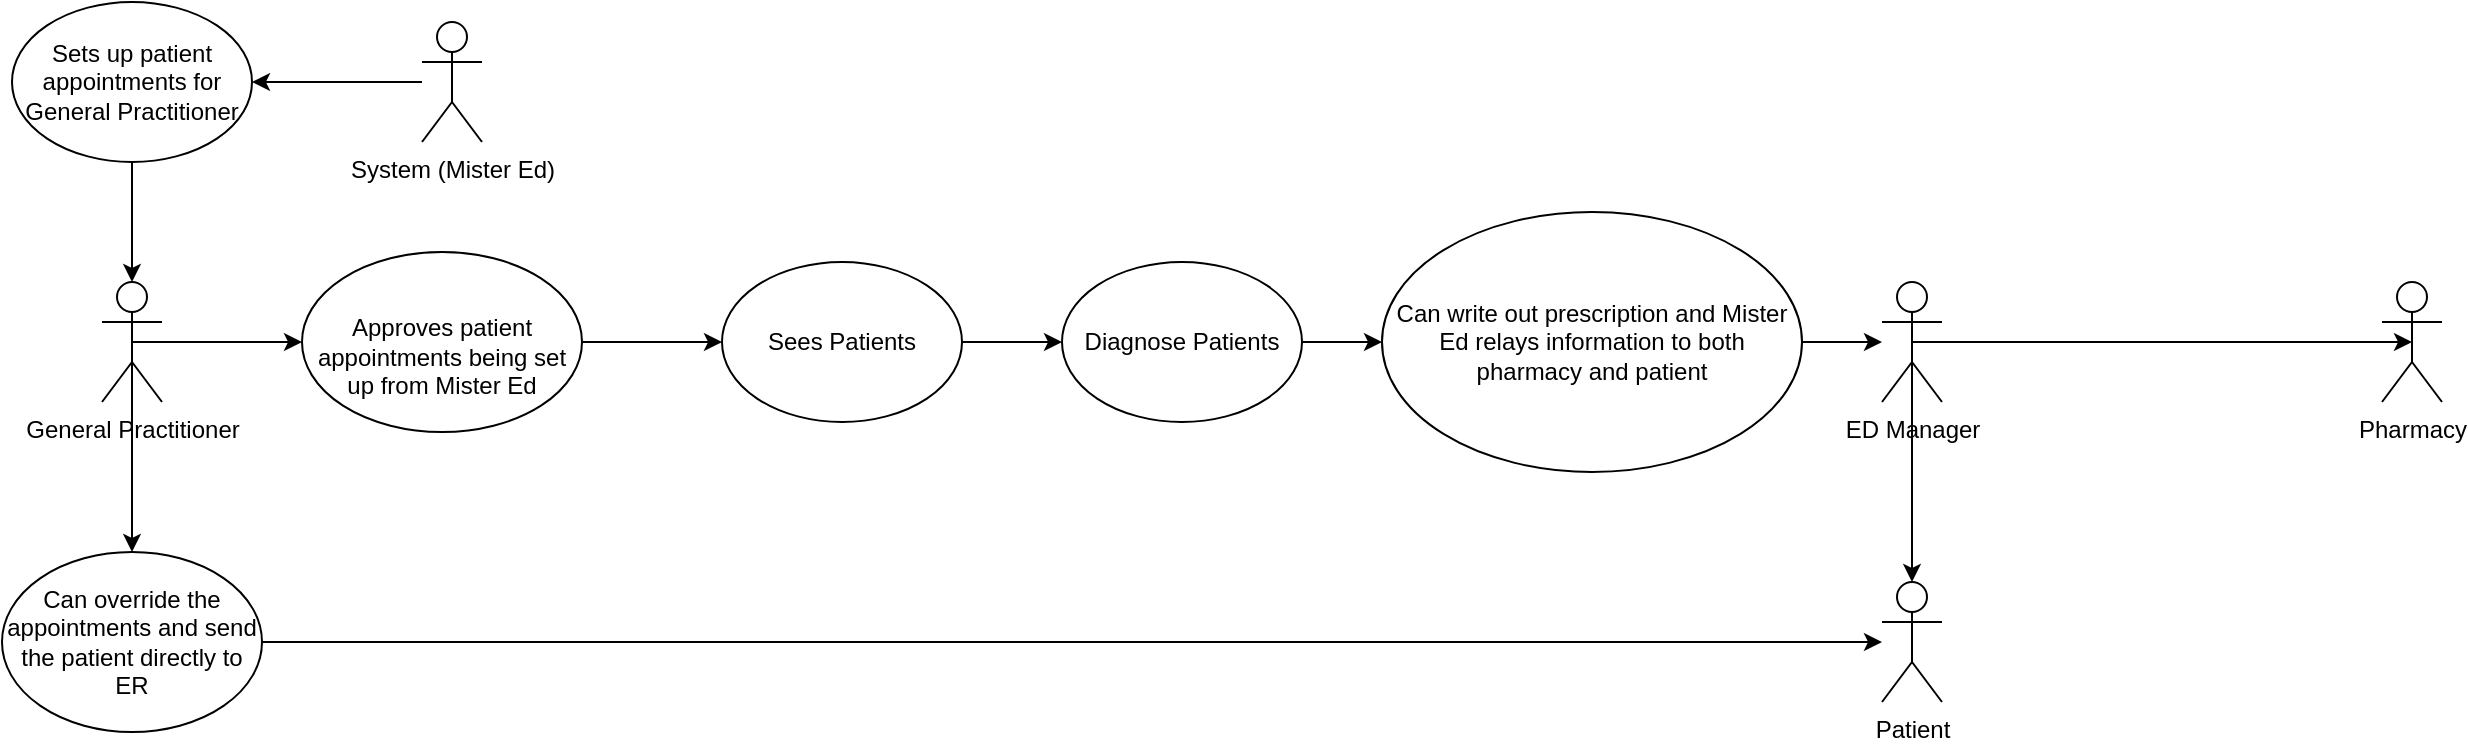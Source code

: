 <mxfile version="24.7.16">
  <diagram name="Page-1" id="zQgdx6gdwZZkz5qt_Ua5">
    <mxGraphModel dx="1784" dy="539" grid="1" gridSize="10" guides="1" tooltips="1" connect="1" arrows="1" fold="1" page="1" pageScale="1" pageWidth="850" pageHeight="1100" math="0" shadow="0">
      <root>
        <mxCell id="0" />
        <mxCell id="1" parent="0" />
        <mxCell id="afm0MhG2RPLh9kl4LAHP-32" style="edgeStyle=orthogonalEdgeStyle;rounded=0;orthogonalLoop=1;jettySize=auto;html=1;exitX=0.5;exitY=0.5;exitDx=0;exitDy=0;exitPerimeter=0;entryX=0;entryY=0.5;entryDx=0;entryDy=0;" parent="1" source="afm0MhG2RPLh9kl4LAHP-1" target="afm0MhG2RPLh9kl4LAHP-31" edge="1">
          <mxGeometry relative="1" as="geometry" />
        </mxCell>
        <mxCell id="afm0MhG2RPLh9kl4LAHP-35" style="edgeStyle=orthogonalEdgeStyle;rounded=0;orthogonalLoop=1;jettySize=auto;html=1;exitX=0.5;exitY=0.5;exitDx=0;exitDy=0;exitPerimeter=0;entryX=0.5;entryY=0;entryDx=0;entryDy=0;" parent="1" source="afm0MhG2RPLh9kl4LAHP-1" target="afm0MhG2RPLh9kl4LAHP-9" edge="1">
          <mxGeometry relative="1" as="geometry" />
        </mxCell>
        <mxCell id="afm0MhG2RPLh9kl4LAHP-1" value="General Practitioner" style="shape=umlActor;verticalLabelPosition=bottom;verticalAlign=top;html=1;outlineConnect=0;" parent="1" vertex="1">
          <mxGeometry x="-340" y="560" width="30" height="60" as="geometry" />
        </mxCell>
        <mxCell id="c5CrnKEYV5SDfYjA_wCa-8" style="edgeStyle=orthogonalEdgeStyle;rounded=0;orthogonalLoop=1;jettySize=auto;html=1;exitX=0.5;exitY=0.5;exitDx=0;exitDy=0;exitPerimeter=0;" edge="1" parent="1" source="afm0MhG2RPLh9kl4LAHP-2" target="afm0MhG2RPLh9kl4LAHP-5">
          <mxGeometry relative="1" as="geometry" />
        </mxCell>
        <mxCell id="afm0MhG2RPLh9kl4LAHP-2" value="ED Manager" style="shape=umlActor;verticalLabelPosition=bottom;verticalAlign=top;html=1;outlineConnect=0;" parent="1" vertex="1">
          <mxGeometry x="550" y="560" width="30" height="60" as="geometry" />
        </mxCell>
        <mxCell id="afm0MhG2RPLh9kl4LAHP-5" value="Patient" style="shape=umlActor;verticalLabelPosition=bottom;verticalAlign=top;html=1;outlineConnect=0;" parent="1" vertex="1">
          <mxGeometry x="550" y="710" width="30" height="60" as="geometry" />
        </mxCell>
        <mxCell id="afm0MhG2RPLh9kl4LAHP-15" style="edgeStyle=orthogonalEdgeStyle;rounded=0;orthogonalLoop=1;jettySize=auto;html=1;exitX=1;exitY=0.5;exitDx=0;exitDy=0;entryX=0;entryY=0.5;entryDx=0;entryDy=0;" parent="1" source="afm0MhG2RPLh9kl4LAHP-7" target="afm0MhG2RPLh9kl4LAHP-8" edge="1">
          <mxGeometry relative="1" as="geometry" />
        </mxCell>
        <mxCell id="afm0MhG2RPLh9kl4LAHP-7" value="Sees Patients" style="ellipse;whiteSpace=wrap;html=1;" parent="1" vertex="1">
          <mxGeometry x="-30" y="550" width="120" height="80" as="geometry" />
        </mxCell>
        <mxCell id="afm0MhG2RPLh9kl4LAHP-17" style="edgeStyle=orthogonalEdgeStyle;rounded=0;orthogonalLoop=1;jettySize=auto;html=1;exitX=1;exitY=0.5;exitDx=0;exitDy=0;entryX=0;entryY=0.5;entryDx=0;entryDy=0;" parent="1" source="afm0MhG2RPLh9kl4LAHP-8" target="afm0MhG2RPLh9kl4LAHP-10" edge="1">
          <mxGeometry relative="1" as="geometry" />
        </mxCell>
        <mxCell id="afm0MhG2RPLh9kl4LAHP-8" value="Diagnose Patients" style="ellipse;whiteSpace=wrap;html=1;" parent="1" vertex="1">
          <mxGeometry x="140" y="550" width="120" height="80" as="geometry" />
        </mxCell>
        <mxCell id="afm0MhG2RPLh9kl4LAHP-19" style="edgeStyle=orthogonalEdgeStyle;rounded=0;orthogonalLoop=1;jettySize=auto;html=1;exitX=1;exitY=0.5;exitDx=0;exitDy=0;" parent="1" source="afm0MhG2RPLh9kl4LAHP-9" target="afm0MhG2RPLh9kl4LAHP-5" edge="1">
          <mxGeometry relative="1" as="geometry" />
        </mxCell>
        <mxCell id="afm0MhG2RPLh9kl4LAHP-9" value="Can override the appointments and send the patient directly to ER" style="ellipse;whiteSpace=wrap;html=1;" parent="1" vertex="1">
          <mxGeometry x="-390" y="695" width="130" height="90" as="geometry" />
        </mxCell>
        <mxCell id="afm0MhG2RPLh9kl4LAHP-12" style="edgeStyle=orthogonalEdgeStyle;rounded=1;orthogonalLoop=1;jettySize=auto;html=1;exitX=1;exitY=0.5;exitDx=0;exitDy=0;strokeColor=default;curved=0;" parent="1" source="afm0MhG2RPLh9kl4LAHP-10" target="afm0MhG2RPLh9kl4LAHP-2" edge="1">
          <mxGeometry relative="1" as="geometry" />
        </mxCell>
        <mxCell id="afm0MhG2RPLh9kl4LAHP-10" value="Can write out prescription and Mister Ed relays information to both pharmacy and patient" style="ellipse;whiteSpace=wrap;html=1;" parent="1" vertex="1">
          <mxGeometry x="300" y="525" width="210" height="130" as="geometry" />
        </mxCell>
        <mxCell id="afm0MhG2RPLh9kl4LAHP-23" value="Pharmacy" style="shape=umlActor;verticalLabelPosition=bottom;verticalAlign=top;html=1;outlineConnect=0;" parent="1" vertex="1">
          <mxGeometry x="800" y="560" width="30" height="60" as="geometry" />
        </mxCell>
        <mxCell id="afm0MhG2RPLh9kl4LAHP-33" style="edgeStyle=orthogonalEdgeStyle;rounded=0;orthogonalLoop=1;jettySize=auto;html=1;exitX=1;exitY=0.5;exitDx=0;exitDy=0;entryX=0;entryY=0.5;entryDx=0;entryDy=0;" parent="1" source="afm0MhG2RPLh9kl4LAHP-31" target="afm0MhG2RPLh9kl4LAHP-7" edge="1">
          <mxGeometry relative="1" as="geometry" />
        </mxCell>
        <mxCell id="afm0MhG2RPLh9kl4LAHP-31" value="&lt;div&gt;&lt;br&gt;&lt;/div&gt;&lt;div&gt;Approves patient appointments being set up from Mister Ed&lt;/div&gt;" style="ellipse;whiteSpace=wrap;html=1;" parent="1" vertex="1">
          <mxGeometry x="-240" y="545" width="140" height="90" as="geometry" />
        </mxCell>
        <mxCell id="c5CrnKEYV5SDfYjA_wCa-1" style="edgeStyle=orthogonalEdgeStyle;rounded=0;orthogonalLoop=1;jettySize=auto;html=1;exitX=0.5;exitY=0.5;exitDx=0;exitDy=0;exitPerimeter=0;entryX=0.5;entryY=0.5;entryDx=0;entryDy=0;entryPerimeter=0;" edge="1" parent="1" source="afm0MhG2RPLh9kl4LAHP-2" target="afm0MhG2RPLh9kl4LAHP-23">
          <mxGeometry relative="1" as="geometry" />
        </mxCell>
        <mxCell id="c5CrnKEYV5SDfYjA_wCa-7" value="" style="edgeStyle=orthogonalEdgeStyle;rounded=0;orthogonalLoop=1;jettySize=auto;html=1;" edge="1" parent="1" source="c5CrnKEYV5SDfYjA_wCa-3" target="afm0MhG2RPLh9kl4LAHP-1">
          <mxGeometry relative="1" as="geometry" />
        </mxCell>
        <mxCell id="c5CrnKEYV5SDfYjA_wCa-3" value="Sets up patient appointments for General Practitioner" style="ellipse;whiteSpace=wrap;html=1;" vertex="1" parent="1">
          <mxGeometry x="-385" y="420" width="120" height="80" as="geometry" />
        </mxCell>
        <mxCell id="c5CrnKEYV5SDfYjA_wCa-6" value="" style="edgeStyle=orthogonalEdgeStyle;rounded=0;orthogonalLoop=1;jettySize=auto;html=1;" edge="1" parent="1" source="c5CrnKEYV5SDfYjA_wCa-5" target="c5CrnKEYV5SDfYjA_wCa-3">
          <mxGeometry relative="1" as="geometry" />
        </mxCell>
        <mxCell id="c5CrnKEYV5SDfYjA_wCa-5" value="System (Mister Ed)" style="shape=umlActor;verticalLabelPosition=bottom;verticalAlign=top;html=1;outlineConnect=0;" vertex="1" parent="1">
          <mxGeometry x="-180" y="430" width="30" height="60" as="geometry" />
        </mxCell>
      </root>
    </mxGraphModel>
  </diagram>
</mxfile>

